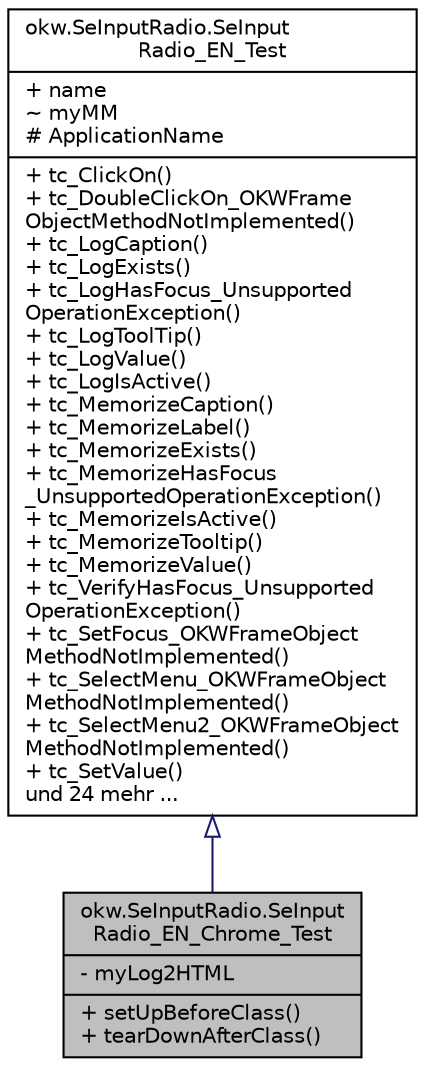 digraph "okw.SeInputRadio.SeInputRadio_EN_Chrome_Test"
{
 // INTERACTIVE_SVG=YES
 // LATEX_PDF_SIZE
  edge [fontname="Helvetica",fontsize="10",labelfontname="Helvetica",labelfontsize="10"];
  node [fontname="Helvetica",fontsize="10",shape=record];
  Node0 [label="{okw.SeInputRadio.SeInput\lRadio_EN_Chrome_Test\n|- myLog2HTML\l|+ setUpBeforeClass()\l+ tearDownAfterClass()\l}",height=0.2,width=0.4,color="black", fillcolor="grey75", style="filled", fontcolor="black",tooltip=" "];
  Node1 -> Node0 [dir="back",color="midnightblue",fontsize="10",style="solid",arrowtail="onormal",fontname="Helvetica"];
  Node1 [label="{okw.SeInputRadio.SeInput\lRadio_EN_Test\n|+ name\l~ myMM\l# ApplicationName\l|+ tc_ClickOn()\l+ tc_DoubleClickOn_OKWFrame\lObjectMethodNotImplemented()\l+ tc_LogCaption()\l+ tc_LogExists()\l+ tc_LogHasFocus_Unsupported\lOperationException()\l+ tc_LogToolTip()\l+ tc_LogValue()\l+ tc_LogIsActive()\l+ tc_MemorizeCaption()\l+ tc_MemorizeLabel()\l+ tc_MemorizeExists()\l+ tc_MemorizeHasFocus\l_UnsupportedOperationException()\l+ tc_MemorizeIsActive()\l+ tc_MemorizeTooltip()\l+ tc_MemorizeValue()\l+ tc_VerifyHasFocus_Unsupported\lOperationException()\l+ tc_SetFocus_OKWFrameObject\lMethodNotImplemented()\l+ tc_SelectMenu_OKWFrameObject\lMethodNotImplemented()\l+ tc_SelectMenu2_OKWFrameObject\lMethodNotImplemented()\l+ tc_SetValue()\lund 24 mehr ...\l}",height=0.2,width=0.4,color="black", fillcolor="white", style="filled",URL="$classokw_1_1_se_input_radio_1_1_se_input_radio___e_n___test.html",tooltip="Basisklasse für Test des GUI-Adapters SeInputRadio."];
}
